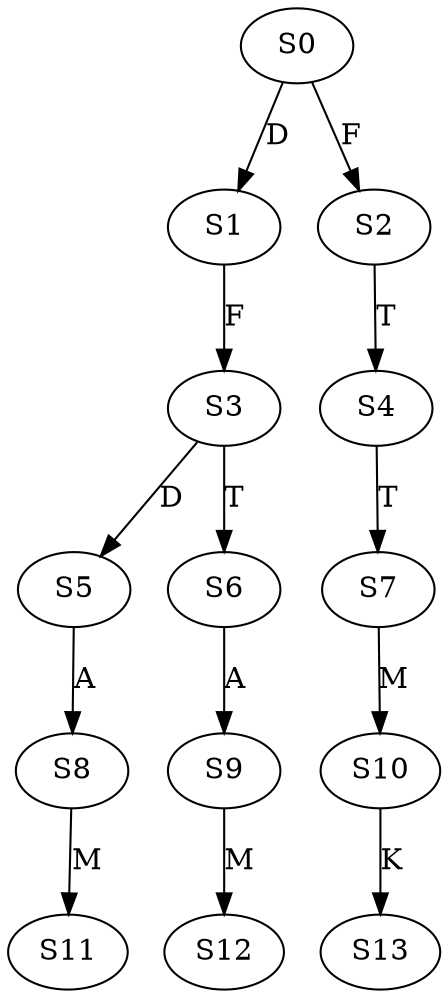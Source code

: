 strict digraph  {
	S0 -> S1 [ label = D ];
	S0 -> S2 [ label = F ];
	S1 -> S3 [ label = F ];
	S2 -> S4 [ label = T ];
	S3 -> S5 [ label = D ];
	S3 -> S6 [ label = T ];
	S4 -> S7 [ label = T ];
	S5 -> S8 [ label = A ];
	S6 -> S9 [ label = A ];
	S7 -> S10 [ label = M ];
	S8 -> S11 [ label = M ];
	S9 -> S12 [ label = M ];
	S10 -> S13 [ label = K ];
}
